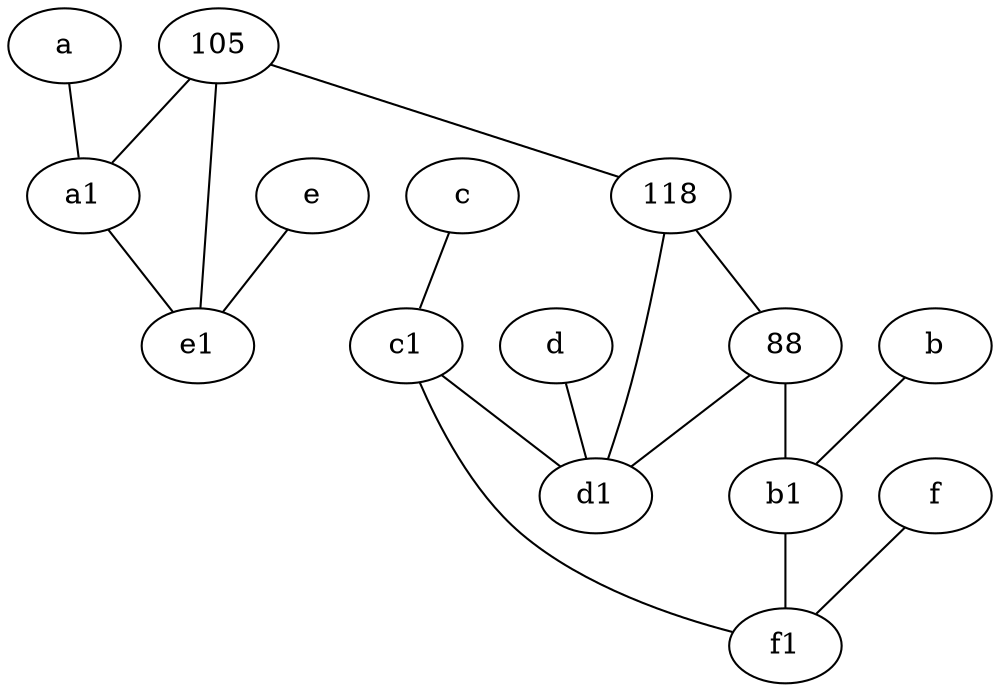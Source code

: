 graph {
	node [labelfontsize=50]
	88 [labelfontsize=50]
	d1 [labelfontsize=50 pos="3,5!"]
	e [labelfontsize=50 pos="7,9!"]
	b [labelfontsize=50 pos="10,4!"]
	d [labelfontsize=50 pos="2,5!"]
	a1 [labelfontsize=50 pos="8,3!"]
	105 [labelfontsize=50]
	c1 [labelfontsize=50 pos="4.5,3!"]
	f1 [labelfontsize=50 pos="3,8!"]
	f [labelfontsize=50 pos="3,9!"]
	a [labelfontsize=50 pos="8,2!"]
	c [labelfontsize=50 pos="4.5,2!"]
	e1 [labelfontsize=50 pos="7,7!"]
	118 [labelfontsize=50]
	b1 [labelfontsize=50 pos="9,4!"]
	118 -- 88
	d -- d1
	e -- e1
	f -- f1
	c1 -- d1
	c -- c1
	c1 -- f1
	118 -- d1
	a -- a1
	105 -- 118
	a1 -- e1
	88 -- d1
	105 -- e1
	105 -- a1
	b -- b1
	88 -- b1
	b1 -- f1
}
